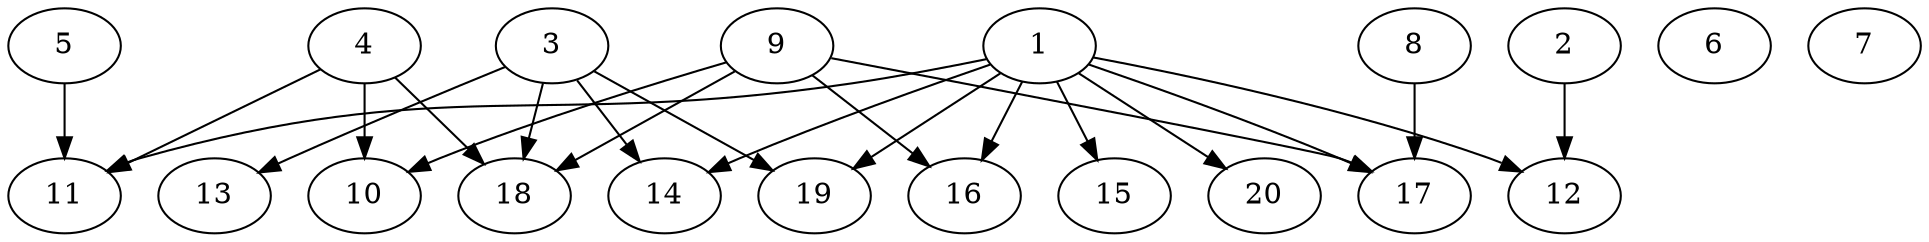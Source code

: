 // DAG automatically generated by daggen at Sat Jul 27 15:39:06 2019
// ./daggen --dot -n 20 --ccr 0.5 --fat 0.8 --regular 0.5 --density 0.4 --mindata 5242880 --maxdata 52428800 
digraph G {
  1 [size="63526912", alpha="0.09", expect_size="31763456"] 
  1 -> 11 [size ="31763456"]
  1 -> 12 [size ="31763456"]
  1 -> 14 [size ="31763456"]
  1 -> 15 [size ="31763456"]
  1 -> 16 [size ="31763456"]
  1 -> 17 [size ="31763456"]
  1 -> 19 [size ="31763456"]
  1 -> 20 [size ="31763456"]
  2 [size="23412736", alpha="0.13", expect_size="11706368"] 
  2 -> 12 [size ="11706368"]
  3 [size="38721536", alpha="0.18", expect_size="19360768"] 
  3 -> 13 [size ="19360768"]
  3 -> 14 [size ="19360768"]
  3 -> 18 [size ="19360768"]
  3 -> 19 [size ="19360768"]
  4 [size="63664128", alpha="0.11", expect_size="31832064"] 
  4 -> 10 [size ="31832064"]
  4 -> 11 [size ="31832064"]
  4 -> 18 [size ="31832064"]
  5 [size="30636032", alpha="0.14", expect_size="15318016"] 
  5 -> 11 [size ="15318016"]
  6 [size="102232064", alpha="0.19", expect_size="51116032"] 
  7 [size="70402048", alpha="0.13", expect_size="35201024"] 
  8 [size="59932672", alpha="0.15", expect_size="29966336"] 
  8 -> 17 [size ="29966336"]
  9 [size="68134912", alpha="0.16", expect_size="34067456"] 
  9 -> 10 [size ="34067456"]
  9 -> 16 [size ="34067456"]
  9 -> 17 [size ="34067456"]
  9 -> 18 [size ="34067456"]
  10 [size="100673536", alpha="0.06", expect_size="50336768"] 
  11 [size="96905216", alpha="0.17", expect_size="48452608"] 
  12 [size="43395072", alpha="0.17", expect_size="21697536"] 
  13 [size="103305216", alpha="0.02", expect_size="51652608"] 
  14 [size="92368896", alpha="0.05", expect_size="46184448"] 
  15 [size="51214336", alpha="0.15", expect_size="25607168"] 
  16 [size="23748608", alpha="0.02", expect_size="11874304"] 
  17 [size="16670720", alpha="0.16", expect_size="8335360"] 
  18 [size="78147584", alpha="0.02", expect_size="39073792"] 
  19 [size="55777280", alpha="0.15", expect_size="27888640"] 
  20 [size="37140480", alpha="0.15", expect_size="18570240"] 
}
